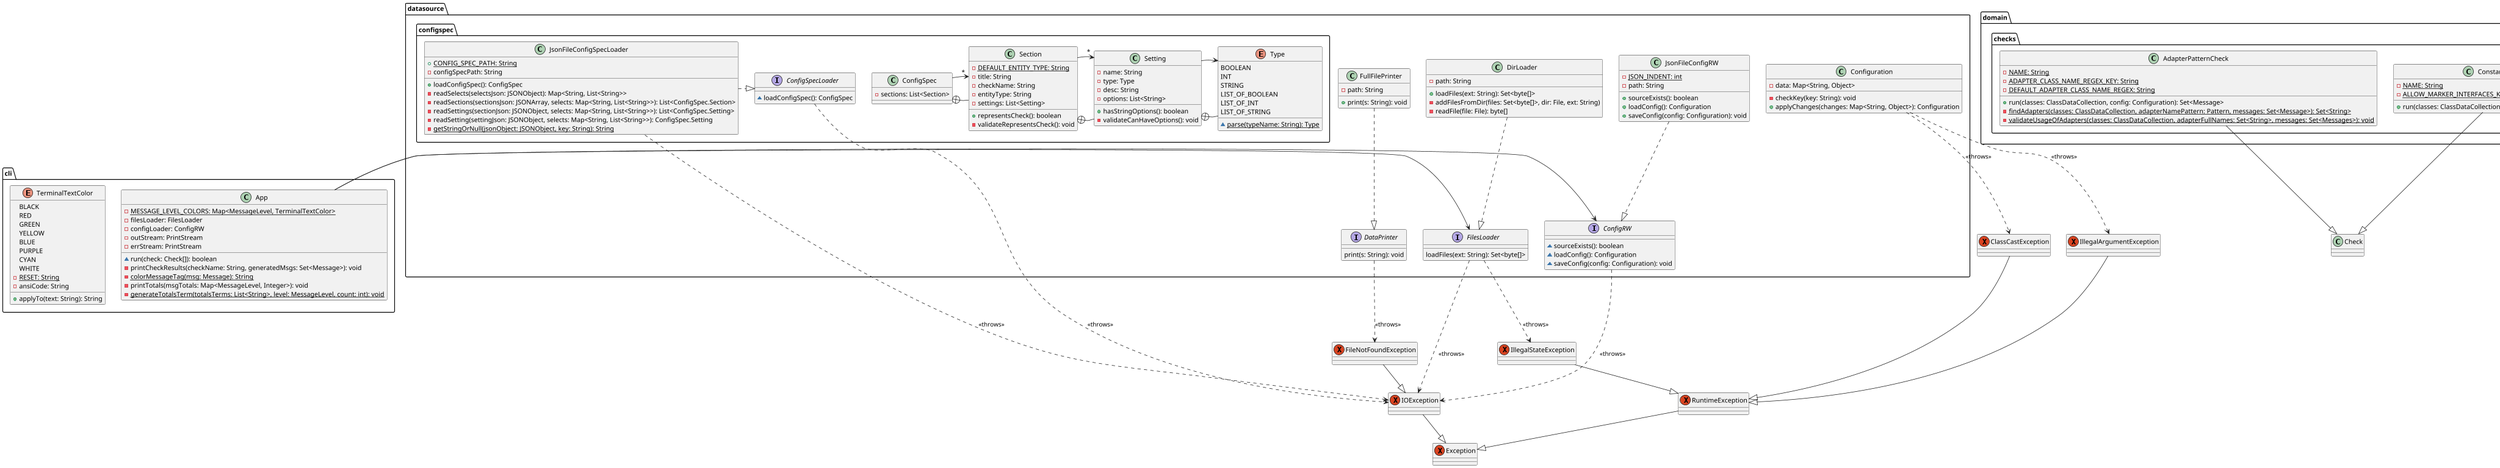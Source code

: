 @startuml
' left to right direction
scale 1024 width
scale 768 height

package "cli" {
  class App {
    -{static} MESSAGE_LEVEL_COLORS: Map<MessageLevel, TerminalTextColor>
    -filesLoader: FilesLoader
    -configLoader: ConfigRW
    -outStream: PrintStream
    -errStream: PrintStream
    ~run(check: Check[]): boolean
    -printCheckResults(checkName: String, generatedMsgs: Set<Message>): void
    -{static} colorMessageTag(msg: Message): String
    -printTotals(msgTotals: Map<MessageLevel, Integer>): void
    -{static} generateTotalsTerm(totalsTerms: List<String>, level: MessageLevel, count: int): void
  }

  enum TerminalTextColor {
    BLACK
    RED
    GREEN
    YELLOW
    BLUE
    PURPLE
    CYAN
    WHITE
    -{static} RESET: String
   -ansiCode: String
    +applyTo(text: String): String
  }
}

package datasource.configspec {
  class ConfigSpec {
    -sections: List<Section>
  }
  class Section {
    -{static} DEFAULT_ENTITY_TYPE: String
    -title: String
    -checkName: String
    -entityType: String
    -settings: List<Setting>
    +representsCheck(): boolean
    -validateRepresentsCheck(): void

  }
  class Setting {
    -name: String
    -type: Type
    -desc: String
    -options: List<String>
    +hasStringOptions(): boolean
    -validateCanHaveOptions(): void
  }
  enum Type {
    BOOLEAN
    INT
    STRING
    LIST_OF_BOOLEAN
    LIST_OF_INT
    LIST_OF_STRING
    ~{static} parse(typeName: String): Type
  }

  interface ConfigSpecLoader {
    ~loadConfigSpec(): ConfigSpec
  }

  class JsonFileConfigSpecLoader {
    +{static} CONFIG_SPEC_PATH: String
    -configSpecPath: String
    +loadConfigSpec(): ConfigSpec
    -readSelects(selectsJson: JSONObject): Map<String, List<String>>
    -readSections(sectionsJson: JSONArray, selects: Map<String, List<String>>): List<ConfigSpec.Section>
    -readSettings(sectionJson: JSONObject, selects: Map<String, List<String>>): List<ConfigSpec.Setting>
    -readSetting(settingJson: JSONObject, selects: Map<String, List<String>>): ConfigSpec.Setting
    -{static} getStringOrNull(jsonObject: JSONObject, key: String): String
  }
}

package datasource {
  interface ConfigRW {
    ~sourceExists(): boolean
    ~loadConfig(): Configuration
    ~saveConfig(config: Configuration): void
  }

  class Configuration {
    -data: Map<String, Object>
    -checkKey(key: String): void
    +applyChanges(changes: Map<String, Object>): Configuration
  }

  interface DataPrinter {
    print(s: String): void
  }

  class DirLoader {
    -path: String
    +loadFiles(ext: String): Set<byte[]>
    -addFilesFromDir(files: Set<byte[]>, dir: File, ext: String)
    -readFile(file: File): byte[]
  }

  interface FilesLoader {
    loadFiles(ext: String): Set<byte[]>
  }

  class FullFilePrinter {
    -path: String
    +print(s: String): void
  }

  class JsonFileConfigRW {
    -{static} JSON_INDENT: int
    -path: String
    +sourceExists(): boolean
    +loadConfig(): Configuration
    +saveConfig(config: Configuration): void
  }
}

package domain.checks {
  class AdapterPatternCheck {
    -{static} NAME: String
    -{static} ADAPTER_CLASS_NAME_REGEX_KEY: String
    -{static} DEFAULT_ADAPTER_CLASS_NAME_REGEX: String
    +run(classes: ClassDataCollection, config: Configuration): Set<Message>
    -{static} findAdapters(classes: ClassDataCollection, adapterNamePattern: Pattern, messages: Set<Message>): Set<String>
    -{static} validateUsageOfAdapters(classes: ClassDataCollection, adapterFullNames: Set<String>, messages: Set<Messages>): void
  }

  class ConstantInterfaceCheck {
    -{static} NAME: String
    -{static} ALLOW_MARKER_INTERFACES_KEY: String
    +run(classes: ClassDataCollection, config: Configuration): Set<Message>
  }
}

exception IOException {
}

exception Exception {
}

exception IllegalArgumentException {
}

exception RuntimeException {
}

exception FileNotFoundException {
}

exception IllegalStateException {
}

exception ClassCastException {
}
' cli package
App -> ConfigRW
App -> FilesLoader

' datasource.config package
ConfigSpec +- Section
ConfigSpec ->"*" Section
Section +- Setting
Section ->"*" Setting
Setting +- Type
Setting -> Type
JsonFileConfigSpecLoader .|> ConfigSpecLoader

' datasource package
DirLoader ..|> FilesLoader
FullFilePrinter ..|> DataPrinter
JsonFileConfigRW ..|> ConfigRW
ConfigSpecLoader ..> IOException: <<throws>>
JsonFileConfigSpecLoader ..> IOException: <<throws>>
ConfigRW ..> IOException: <<throws>>
Configuration ..> IllegalArgumentException: <<throws>>
Configuration ..> ClassCastException: <<throws>>
DataPrinter ..> FileNotFoundException: <<throws>>
FilesLoader ..> IOException: <<throws>>
FilesLoader ..> IllegalStateException: <<throws>>

' domain.checks package
AdapterPatternCheck --|> Check
ConstantInterfaceCheck --|> Check



' exceptions
FileNotFoundException --|> IOException
IOException --|> Exception
ClassCastException --|> RuntimeException
IllegalStateException --|> RuntimeException
IllegalArgumentException --|> RuntimeException
RuntimeException --|> Exception
@enduml